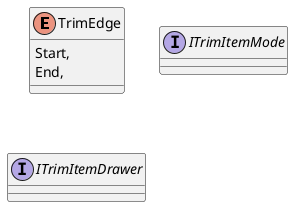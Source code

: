 @startuml
enum TrimEdge {
    Start,
    End,
}
interface ITrimItemMode {
}
interface ITrimItemDrawer {
}
@enduml
